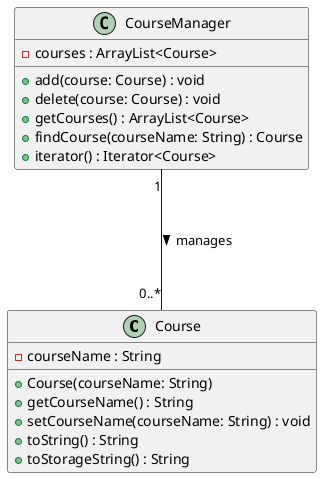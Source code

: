 @startuml
class Course {
    - courseName : String
    + Course(courseName: String)
    + getCourseName() : String
    + setCourseName(courseName: String) : void
    + toString() : String
    + toStorageString() : String
}

class CourseManager {
    - courses : ArrayList<Course>
    + add(course: Course) : void
    + delete(course: Course) : void
    + getCourses() : ArrayList<Course>
    + findCourse(courseName: String) : Course
    + iterator() : Iterator<Course>
}

CourseManager "1" --- "0..*" Course : manages >
@enduml
